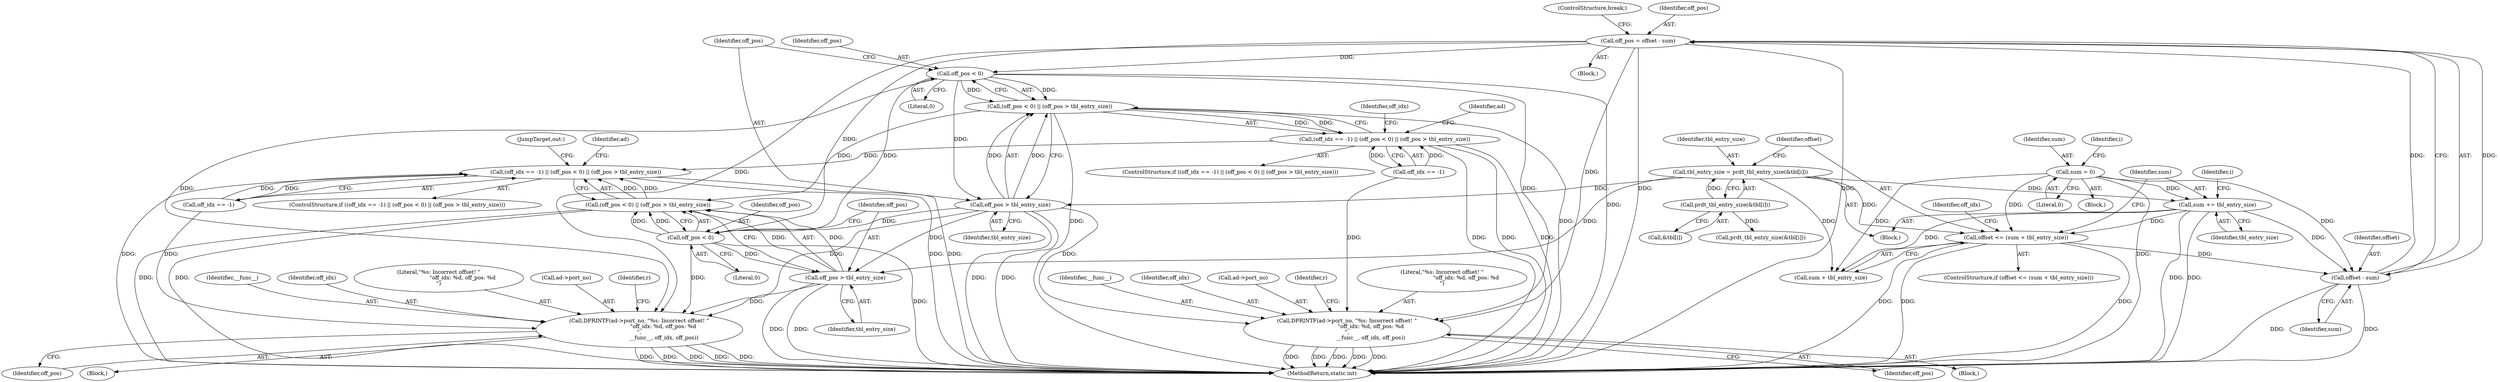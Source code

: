 digraph "0_qemu_3251bdcf1c67427d964517053c3d185b46e618e8@integer" {
"1000241" [label="(Call,off_pos = offset - sum)"];
"1000243" [label="(Call,offset - sum)"];
"1000232" [label="(Call,offset <= (sum + tbl_entry_size))"];
"1000247" [label="(Call,sum += tbl_entry_size)"];
"1000224" [label="(Call,tbl_entry_size = prdt_tbl_entry_size(&tbl[i]))"];
"1000226" [label="(Call,prdt_tbl_entry_size(&tbl[i]))"];
"1000211" [label="(Call,sum = 0)"];
"1000257" [label="(Call,off_pos < 0)"];
"1000256" [label="(Call,(off_pos < 0) || (off_pos > tbl_entry_size))"];
"1000251" [label="(Call,(off_idx == -1) || (off_pos < 0) || (off_pos > tbl_entry_size))"];
"1000278" [label="(Call,(off_idx == -1) || (off_pos < 0) || (off_pos > tbl_entry_size))"];
"1000283" [label="(Call,(off_pos < 0) || (off_pos > tbl_entry_size))"];
"1000260" [label="(Call,off_pos > tbl_entry_size)"];
"1000264" [label="(Call,DPRINTF(ad->port_no, \"%s: Incorrect offset! \"\n                            \"off_idx: %d, off_pos: %d\n\",\n                            __func__, off_idx, off_pos))"];
"1000284" [label="(Call,off_pos < 0)"];
"1000287" [label="(Call,off_pos > tbl_entry_size)"];
"1000291" [label="(Call,DPRINTF(ad->port_no, \"%s: Incorrect offset! \"\n                            \"off_idx: %d, off_pos: %d\n\",\n                             __func__, off_idx, off_pos))"];
"1000268" [label="(Literal,\"%s: Incorrect offset! \"\n                            \"off_idx: %d, off_pos: %d\n\")"];
"1000287" [label="(Call,off_pos > tbl_entry_size)"];
"1000260" [label="(Call,off_pos > tbl_entry_size)"];
"1000336" [label="(Call,prdt_tbl_entry_size(&tbl[i]))"];
"1000269" [label="(Identifier,__func__)"];
"1000246" [label="(ControlStructure,break;)"];
"1000227" [label="(Call,&tbl[i])"];
"1000280" [label="(Identifier,off_idx)"];
"1000234" [label="(Call,sum + tbl_entry_size)"];
"1000245" [label="(Identifier,sum)"];
"1000261" [label="(Identifier,off_pos)"];
"1000256" [label="(Call,(off_pos < 0) || (off_pos > tbl_entry_size))"];
"1000249" [label="(Identifier,tbl_entry_size)"];
"1000278" [label="(Call,(off_idx == -1) || (off_pos < 0) || (off_pos > tbl_entry_size))"];
"1000296" [label="(Identifier,__func__)"];
"1000216" [label="(Identifier,i)"];
"1000293" [label="(Identifier,ad)"];
"1000211" [label="(Call,sum = 0)"];
"1000224" [label="(Call,tbl_entry_size = prdt_tbl_entry_size(&tbl[i]))"];
"1000226" [label="(Call,prdt_tbl_entry_size(&tbl[i]))"];
"1000271" [label="(Identifier,off_pos)"];
"1000298" [label="(Identifier,off_pos)"];
"1000233" [label="(Identifier,offset)"];
"1000270" [label="(Identifier,off_idx)"];
"1000237" [label="(Block,)"];
"1000225" [label="(Identifier,tbl_entry_size)"];
"1000277" [label="(ControlStructure,if ((off_idx == -1) || (off_pos < 0) || (off_pos > tbl_entry_size)))"];
"1000241" [label="(Call,off_pos = offset - sum)"];
"1000239" [label="(Identifier,off_idx)"];
"1000257" [label="(Call,off_pos < 0)"];
"1000259" [label="(Literal,0)"];
"1000252" [label="(Call,off_idx == -1)"];
"1000317" [label="(JumpTarget,out:)"];
"1000265" [label="(Call,ad->port_no)"];
"1000284" [label="(Call,off_pos < 0)"];
"1000213" [label="(Literal,0)"];
"1000262" [label="(Identifier,tbl_entry_size)"];
"1000244" [label="(Identifier,offset)"];
"1000285" [label="(Identifier,off_pos)"];
"1000243" [label="(Call,offset - sum)"];
"1000288" [label="(Identifier,off_pos)"];
"1000242" [label="(Identifier,off_pos)"];
"1000204" [label="(Block,)"];
"1000250" [label="(ControlStructure,if ((off_idx == -1) || (off_pos < 0) || (off_pos > tbl_entry_size)))"];
"1000295" [label="(Literal,\"%s: Incorrect offset! \"\n                            \"off_idx: %d, off_pos: %d\n\")"];
"1000248" [label="(Identifier,sum)"];
"1000289" [label="(Identifier,tbl_entry_size)"];
"1000290" [label="(Block,)"];
"1000264" [label="(Call,DPRINTF(ad->port_no, \"%s: Incorrect offset! \"\n                            \"off_idx: %d, off_pos: %d\n\",\n                            __func__, off_idx, off_pos))"];
"1000232" [label="(Call,offset <= (sum + tbl_entry_size))"];
"1000258" [label="(Identifier,off_pos)"];
"1000222" [label="(Identifier,i)"];
"1000212" [label="(Identifier,sum)"];
"1000292" [label="(Call,ad->port_no)"];
"1000291" [label="(Call,DPRINTF(ad->port_no, \"%s: Incorrect offset! \"\n                            \"off_idx: %d, off_pos: %d\n\",\n                             __func__, off_idx, off_pos))"];
"1000341" [label="(MethodReturn,static int)"];
"1000231" [label="(ControlStructure,if (offset <= (sum + tbl_entry_size)))"];
"1000286" [label="(Literal,0)"];
"1000273" [label="(Identifier,r)"];
"1000247" [label="(Call,sum += tbl_entry_size)"];
"1000283" [label="(Call,(off_pos < 0) || (off_pos > tbl_entry_size))"];
"1000266" [label="(Identifier,ad)"];
"1000263" [label="(Block,)"];
"1000223" [label="(Block,)"];
"1000297" [label="(Identifier,off_idx)"];
"1000279" [label="(Call,off_idx == -1)"];
"1000251" [label="(Call,(off_idx == -1) || (off_pos < 0) || (off_pos > tbl_entry_size))"];
"1000300" [label="(Identifier,r)"];
"1000241" -> "1000237"  [label="AST: "];
"1000241" -> "1000243"  [label="CFG: "];
"1000242" -> "1000241"  [label="AST: "];
"1000243" -> "1000241"  [label="AST: "];
"1000246" -> "1000241"  [label="CFG: "];
"1000241" -> "1000341"  [label="DDG: "];
"1000241" -> "1000341"  [label="DDG: "];
"1000243" -> "1000241"  [label="DDG: "];
"1000243" -> "1000241"  [label="DDG: "];
"1000241" -> "1000257"  [label="DDG: "];
"1000241" -> "1000264"  [label="DDG: "];
"1000241" -> "1000284"  [label="DDG: "];
"1000241" -> "1000291"  [label="DDG: "];
"1000243" -> "1000245"  [label="CFG: "];
"1000244" -> "1000243"  [label="AST: "];
"1000245" -> "1000243"  [label="AST: "];
"1000243" -> "1000341"  [label="DDG: "];
"1000243" -> "1000341"  [label="DDG: "];
"1000232" -> "1000243"  [label="DDG: "];
"1000247" -> "1000243"  [label="DDG: "];
"1000211" -> "1000243"  [label="DDG: "];
"1000232" -> "1000231"  [label="AST: "];
"1000232" -> "1000234"  [label="CFG: "];
"1000233" -> "1000232"  [label="AST: "];
"1000234" -> "1000232"  [label="AST: "];
"1000239" -> "1000232"  [label="CFG: "];
"1000248" -> "1000232"  [label="CFG: "];
"1000232" -> "1000341"  [label="DDG: "];
"1000232" -> "1000341"  [label="DDG: "];
"1000232" -> "1000341"  [label="DDG: "];
"1000247" -> "1000232"  [label="DDG: "];
"1000211" -> "1000232"  [label="DDG: "];
"1000224" -> "1000232"  [label="DDG: "];
"1000247" -> "1000223"  [label="AST: "];
"1000247" -> "1000249"  [label="CFG: "];
"1000248" -> "1000247"  [label="AST: "];
"1000249" -> "1000247"  [label="AST: "];
"1000222" -> "1000247"  [label="CFG: "];
"1000247" -> "1000341"  [label="DDG: "];
"1000247" -> "1000341"  [label="DDG: "];
"1000247" -> "1000234"  [label="DDG: "];
"1000224" -> "1000247"  [label="DDG: "];
"1000211" -> "1000247"  [label="DDG: "];
"1000224" -> "1000223"  [label="AST: "];
"1000224" -> "1000226"  [label="CFG: "];
"1000225" -> "1000224"  [label="AST: "];
"1000226" -> "1000224"  [label="AST: "];
"1000233" -> "1000224"  [label="CFG: "];
"1000226" -> "1000224"  [label="DDG: "];
"1000224" -> "1000234"  [label="DDG: "];
"1000224" -> "1000260"  [label="DDG: "];
"1000224" -> "1000287"  [label="DDG: "];
"1000226" -> "1000227"  [label="CFG: "];
"1000227" -> "1000226"  [label="AST: "];
"1000226" -> "1000336"  [label="DDG: "];
"1000211" -> "1000204"  [label="AST: "];
"1000211" -> "1000213"  [label="CFG: "];
"1000212" -> "1000211"  [label="AST: "];
"1000213" -> "1000211"  [label="AST: "];
"1000216" -> "1000211"  [label="CFG: "];
"1000211" -> "1000341"  [label="DDG: "];
"1000211" -> "1000234"  [label="DDG: "];
"1000257" -> "1000256"  [label="AST: "];
"1000257" -> "1000259"  [label="CFG: "];
"1000258" -> "1000257"  [label="AST: "];
"1000259" -> "1000257"  [label="AST: "];
"1000261" -> "1000257"  [label="CFG: "];
"1000256" -> "1000257"  [label="CFG: "];
"1000257" -> "1000341"  [label="DDG: "];
"1000257" -> "1000256"  [label="DDG: "];
"1000257" -> "1000256"  [label="DDG: "];
"1000257" -> "1000260"  [label="DDG: "];
"1000257" -> "1000264"  [label="DDG: "];
"1000257" -> "1000284"  [label="DDG: "];
"1000257" -> "1000291"  [label="DDG: "];
"1000256" -> "1000251"  [label="AST: "];
"1000256" -> "1000260"  [label="CFG: "];
"1000260" -> "1000256"  [label="AST: "];
"1000251" -> "1000256"  [label="CFG: "];
"1000256" -> "1000341"  [label="DDG: "];
"1000256" -> "1000341"  [label="DDG: "];
"1000256" -> "1000251"  [label="DDG: "];
"1000256" -> "1000251"  [label="DDG: "];
"1000260" -> "1000256"  [label="DDG: "];
"1000260" -> "1000256"  [label="DDG: "];
"1000256" -> "1000283"  [label="DDG: "];
"1000251" -> "1000250"  [label="AST: "];
"1000251" -> "1000252"  [label="CFG: "];
"1000252" -> "1000251"  [label="AST: "];
"1000266" -> "1000251"  [label="CFG: "];
"1000280" -> "1000251"  [label="CFG: "];
"1000251" -> "1000341"  [label="DDG: "];
"1000251" -> "1000341"  [label="DDG: "];
"1000251" -> "1000341"  [label="DDG: "];
"1000252" -> "1000251"  [label="DDG: "];
"1000252" -> "1000251"  [label="DDG: "];
"1000251" -> "1000278"  [label="DDG: "];
"1000278" -> "1000277"  [label="AST: "];
"1000278" -> "1000279"  [label="CFG: "];
"1000278" -> "1000283"  [label="CFG: "];
"1000279" -> "1000278"  [label="AST: "];
"1000283" -> "1000278"  [label="AST: "];
"1000293" -> "1000278"  [label="CFG: "];
"1000317" -> "1000278"  [label="CFG: "];
"1000278" -> "1000341"  [label="DDG: "];
"1000278" -> "1000341"  [label="DDG: "];
"1000278" -> "1000341"  [label="DDG: "];
"1000279" -> "1000278"  [label="DDG: "];
"1000279" -> "1000278"  [label="DDG: "];
"1000283" -> "1000278"  [label="DDG: "];
"1000283" -> "1000278"  [label="DDG: "];
"1000283" -> "1000284"  [label="CFG: "];
"1000283" -> "1000287"  [label="CFG: "];
"1000284" -> "1000283"  [label="AST: "];
"1000287" -> "1000283"  [label="AST: "];
"1000283" -> "1000341"  [label="DDG: "];
"1000283" -> "1000341"  [label="DDG: "];
"1000284" -> "1000283"  [label="DDG: "];
"1000284" -> "1000283"  [label="DDG: "];
"1000287" -> "1000283"  [label="DDG: "];
"1000287" -> "1000283"  [label="DDG: "];
"1000260" -> "1000262"  [label="CFG: "];
"1000261" -> "1000260"  [label="AST: "];
"1000262" -> "1000260"  [label="AST: "];
"1000260" -> "1000341"  [label="DDG: "];
"1000260" -> "1000341"  [label="DDG: "];
"1000260" -> "1000264"  [label="DDG: "];
"1000260" -> "1000284"  [label="DDG: "];
"1000260" -> "1000287"  [label="DDG: "];
"1000260" -> "1000291"  [label="DDG: "];
"1000264" -> "1000263"  [label="AST: "];
"1000264" -> "1000271"  [label="CFG: "];
"1000265" -> "1000264"  [label="AST: "];
"1000268" -> "1000264"  [label="AST: "];
"1000269" -> "1000264"  [label="AST: "];
"1000270" -> "1000264"  [label="AST: "];
"1000271" -> "1000264"  [label="AST: "];
"1000273" -> "1000264"  [label="CFG: "];
"1000264" -> "1000341"  [label="DDG: "];
"1000264" -> "1000341"  [label="DDG: "];
"1000264" -> "1000341"  [label="DDG: "];
"1000264" -> "1000341"  [label="DDG: "];
"1000264" -> "1000341"  [label="DDG: "];
"1000252" -> "1000264"  [label="DDG: "];
"1000284" -> "1000286"  [label="CFG: "];
"1000285" -> "1000284"  [label="AST: "];
"1000286" -> "1000284"  [label="AST: "];
"1000288" -> "1000284"  [label="CFG: "];
"1000284" -> "1000341"  [label="DDG: "];
"1000284" -> "1000287"  [label="DDG: "];
"1000284" -> "1000291"  [label="DDG: "];
"1000287" -> "1000289"  [label="CFG: "];
"1000288" -> "1000287"  [label="AST: "];
"1000289" -> "1000287"  [label="AST: "];
"1000287" -> "1000341"  [label="DDG: "];
"1000287" -> "1000341"  [label="DDG: "];
"1000287" -> "1000291"  [label="DDG: "];
"1000291" -> "1000290"  [label="AST: "];
"1000291" -> "1000298"  [label="CFG: "];
"1000292" -> "1000291"  [label="AST: "];
"1000295" -> "1000291"  [label="AST: "];
"1000296" -> "1000291"  [label="AST: "];
"1000297" -> "1000291"  [label="AST: "];
"1000298" -> "1000291"  [label="AST: "];
"1000300" -> "1000291"  [label="CFG: "];
"1000291" -> "1000341"  [label="DDG: "];
"1000291" -> "1000341"  [label="DDG: "];
"1000291" -> "1000341"  [label="DDG: "];
"1000291" -> "1000341"  [label="DDG: "];
"1000291" -> "1000341"  [label="DDG: "];
"1000279" -> "1000291"  [label="DDG: "];
}
